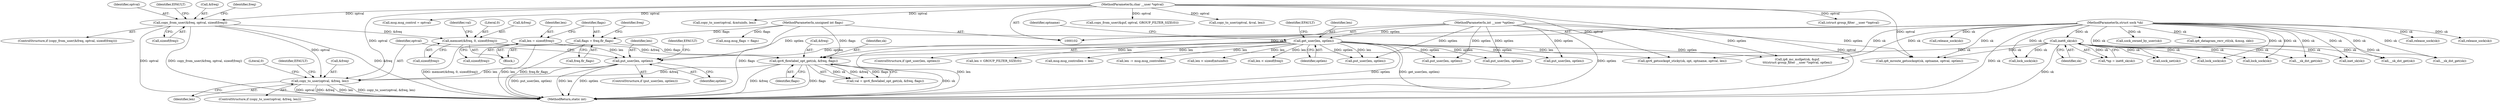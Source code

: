 digraph "0_linux_45f6fad84cc305103b28d73482b344d7f5b76f39_10@API" {
"1000944" [label="(Call,copy_to_user(optval, &freq, len))"];
"1000890" [label="(Call,copy_from_user(&freq, optval, sizeof(freq)))"];
"1000106" [label="(MethodParameterIn,char __user *optval)"];
"1000925" [label="(Call,ipv6_flowlabel_opt_get(sk, &freq, flags))"];
"1000113" [label="(Call,inet6_sk(sk))"];
"1000103" [label="(MethodParameterIn,struct sock *sk)"];
"1000917" [label="(Call,memset(&freq, 0, sizeof(freq)))"];
"1000912" [label="(Call,flags = freq.flr_flags)"];
"1000108" [label="(MethodParameterIn,unsigned int flags)"];
"1000937" [label="(Call,put_user(len, optlen))"];
"1000908" [label="(Call,len = sizeof(freq))"];
"1000127" [label="(Call,get_user(len, optlen))"];
"1000107" [label="(MethodParameterIn,int __user *optlen)"];
"1000602" [label="(Call,release_sock(sk))"];
"1000113" [label="(Call,inet6_sk(sk))"];
"1000723" [label="(Call,__sk_dst_get(sk))"];
"1000264" [label="(Call,release_sock(sk))"];
"1000927" [label="(Call,&freq)"];
"1000584" [label="(Call,lock_sock(sk))"];
"1000909" [label="(Identifier,len)"];
"1000106" [label="(MethodParameterIn,char __user *optval)"];
"1000908" [label="(Call,len = sizeof(freq))"];
"1000951" [label="(Identifier,EFAULT)"];
"1000893" [label="(Identifier,optval)"];
"1000218" [label="(Call,release_sock(sk))"];
"1000913" [label="(Identifier,flags)"];
"1000126" [label="(ControlStructure,if (get_user(len, optlen)))"];
"1001029" [label="(Call,copy_to_user(optval, &val, len))"];
"1000878" [label="(Block,)"];
"1000178" [label="(Call,len < GROUP_FILTER_SIZE(0))"];
"1000743" [label="(Call,put_user(len, optlen))"];
"1000912" [label="(Call,flags = freq.flr_flags)"];
"1000108" [label="(MethodParameterIn,unsigned int flags)"];
"1000948" [label="(Identifier,len)"];
"1000938" [label="(Identifier,len)"];
"1000477" [label="(Call,put_user(len, optlen))"];
"1000240" [label="(Call,msg.msg_controllen = len)"];
"1000471" [label="(Call,len -= msg.msg_controllen)"];
"1000923" [label="(Call,val = ipv6_flowlabel_opt_get(sk, &freq, flags))"];
"1000937" [label="(Call,put_user(len, optlen))"];
"1000945" [label="(Identifier,optval)"];
"1000917" [label="(Call,memset(&freq, 0, sizeof(freq)))"];
"1000925" [label="(Call,ipv6_flowlabel_opt_get(sk, &freq, flags))"];
"1000890" [label="(Call,copy_from_user(&freq, optval, sizeof(freq)))"];
"1000944" [label="(Call,copy_to_user(optval, &freq, len))"];
"1000214" [label="(Call,(struct group_filter __user *)optval)"];
"1000924" [label="(Identifier,val)"];
"1000946" [label="(Call,&freq)"];
"1000235" [label="(Call,msg.msg_control = optval)"];
"1000824" [label="(Call,sock_net(sk))"];
"1000750" [label="(Call,copy_to_user(optval, &mtuinfo, len))"];
"1000806" [label="(Call,__sk_dst_get(sk))"];
"1000920" [label="(Literal,0)"];
"1000943" [label="(ControlStructure,if (copy_to_user(optval, &freq, len)))"];
"1000936" [label="(ControlStructure,if (put_user(len, optlen)))"];
"1000111" [label="(Call,*np = inet6_sk(sk))"];
"1000134" [label="(Identifier,optname)"];
"1000259" [label="(Call,ip6_datagram_recv_ctl(sk, &msg, skb))"];
"1000929" [label="(Identifier,flags)"];
"1000703" [label="(Call,len < sizeof(mtuinfo))"];
"1000489" [label="(Call,__sk_dst_get(sk))"];
"1001039" [label="(MethodReturn,static int)"];
"1000894" [label="(Call,sizeof(freq))"];
"1000953" [label="(Literal,0)"];
"1000596" [label="(Call,ipv6_getsockopt_sticky(sk, opt, optname, optval, len))"];
"1000121" [label="(Call,ip6_mroute_getsockopt(sk, optname, optval, optlen))"];
"1000250" [label="(Call,lock_sock(sk))"];
"1000107" [label="(MethodParameterIn,int __user *optlen)"];
"1000882" [label="(Call,len < sizeof(freq))"];
"1000206" [label="(Call,lock_sock(sk))"];
"1000245" [label="(Call,msg.msg_flags = flags)"];
"1000910" [label="(Call,sizeof(freq))"];
"1000114" [label="(Identifier,sk)"];
"1000611" [label="(Call,put_user(len, optlen))"];
"1000103" [label="(MethodParameterIn,struct sock *sk)"];
"1000939" [label="(Identifier,optlen)"];
"1000186" [label="(Call,copy_from_user(&gsf, optval, GROUP_FILTER_SIZE(0)))"];
"1000889" [label="(ControlStructure,if (copy_from_user(&freq, optval, sizeof(freq))))"];
"1000918" [label="(Call,&freq)"];
"1000919" [label="(Identifier,freq)"];
"1001022" [label="(Call,put_user(len, optlen))"];
"1000129" [label="(Identifier,optlen)"];
"1000764" [label="(Call,inet_sk(sk))"];
"1000914" [label="(Call,freq.flr_flags)"];
"1000127" [label="(Call,get_user(len, optlen))"];
"1000898" [label="(Identifier,EFAULT)"];
"1000132" [label="(Identifier,EFAULT)"];
"1000926" [label="(Identifier,sk)"];
"1000921" [label="(Call,sizeof(freq))"];
"1000891" [label="(Call,&freq)"];
"1000942" [label="(Identifier,EFAULT)"];
"1000128" [label="(Identifier,len)"];
"1000592" [label="(Call,sock_owned_by_user(sk))"];
"1000902" [label="(Identifier,freq)"];
"1000210" [label="(Call,ip6_mc_msfget(sk, &gsf,\n\t\t\t(struct group_filter __user *)optval, optlen))"];
"1000944" -> "1000943"  [label="AST: "];
"1000944" -> "1000948"  [label="CFG: "];
"1000945" -> "1000944"  [label="AST: "];
"1000946" -> "1000944"  [label="AST: "];
"1000948" -> "1000944"  [label="AST: "];
"1000951" -> "1000944"  [label="CFG: "];
"1000953" -> "1000944"  [label="CFG: "];
"1000944" -> "1001039"  [label="DDG: &freq"];
"1000944" -> "1001039"  [label="DDG: len"];
"1000944" -> "1001039"  [label="DDG: copy_to_user(optval, &freq, len)"];
"1000944" -> "1001039"  [label="DDG: optval"];
"1000890" -> "1000944"  [label="DDG: optval"];
"1000106" -> "1000944"  [label="DDG: optval"];
"1000925" -> "1000944"  [label="DDG: &freq"];
"1000937" -> "1000944"  [label="DDG: len"];
"1000890" -> "1000889"  [label="AST: "];
"1000890" -> "1000894"  [label="CFG: "];
"1000891" -> "1000890"  [label="AST: "];
"1000893" -> "1000890"  [label="AST: "];
"1000894" -> "1000890"  [label="AST: "];
"1000898" -> "1000890"  [label="CFG: "];
"1000902" -> "1000890"  [label="CFG: "];
"1000890" -> "1001039"  [label="DDG: &freq"];
"1000890" -> "1001039"  [label="DDG: optval"];
"1000890" -> "1001039"  [label="DDG: copy_from_user(&freq, optval, sizeof(freq))"];
"1000106" -> "1000890"  [label="DDG: optval"];
"1000890" -> "1000917"  [label="DDG: &freq"];
"1000106" -> "1000102"  [label="AST: "];
"1000106" -> "1001039"  [label="DDG: optval"];
"1000106" -> "1000121"  [label="DDG: optval"];
"1000106" -> "1000186"  [label="DDG: optval"];
"1000106" -> "1000214"  [label="DDG: optval"];
"1000106" -> "1000235"  [label="DDG: optval"];
"1000106" -> "1000596"  [label="DDG: optval"];
"1000106" -> "1000750"  [label="DDG: optval"];
"1000106" -> "1001029"  [label="DDG: optval"];
"1000925" -> "1000923"  [label="AST: "];
"1000925" -> "1000929"  [label="CFG: "];
"1000926" -> "1000925"  [label="AST: "];
"1000927" -> "1000925"  [label="AST: "];
"1000929" -> "1000925"  [label="AST: "];
"1000923" -> "1000925"  [label="CFG: "];
"1000925" -> "1001039"  [label="DDG: sk"];
"1000925" -> "1001039"  [label="DDG: &freq"];
"1000925" -> "1001039"  [label="DDG: flags"];
"1000925" -> "1000923"  [label="DDG: sk"];
"1000925" -> "1000923"  [label="DDG: &freq"];
"1000925" -> "1000923"  [label="DDG: flags"];
"1000113" -> "1000925"  [label="DDG: sk"];
"1000103" -> "1000925"  [label="DDG: sk"];
"1000917" -> "1000925"  [label="DDG: &freq"];
"1000912" -> "1000925"  [label="DDG: flags"];
"1000108" -> "1000925"  [label="DDG: flags"];
"1000113" -> "1000111"  [label="AST: "];
"1000113" -> "1000114"  [label="CFG: "];
"1000114" -> "1000113"  [label="AST: "];
"1000111" -> "1000113"  [label="CFG: "];
"1000113" -> "1001039"  [label="DDG: sk"];
"1000113" -> "1000111"  [label="DDG: sk"];
"1000103" -> "1000113"  [label="DDG: sk"];
"1000113" -> "1000121"  [label="DDG: sk"];
"1000113" -> "1000206"  [label="DDG: sk"];
"1000113" -> "1000250"  [label="DDG: sk"];
"1000113" -> "1000489"  [label="DDG: sk"];
"1000113" -> "1000584"  [label="DDG: sk"];
"1000113" -> "1000723"  [label="DDG: sk"];
"1000113" -> "1000764"  [label="DDG: sk"];
"1000113" -> "1000806"  [label="DDG: sk"];
"1000113" -> "1000824"  [label="DDG: sk"];
"1000103" -> "1000102"  [label="AST: "];
"1000103" -> "1001039"  [label="DDG: sk"];
"1000103" -> "1000121"  [label="DDG: sk"];
"1000103" -> "1000206"  [label="DDG: sk"];
"1000103" -> "1000210"  [label="DDG: sk"];
"1000103" -> "1000218"  [label="DDG: sk"];
"1000103" -> "1000250"  [label="DDG: sk"];
"1000103" -> "1000259"  [label="DDG: sk"];
"1000103" -> "1000264"  [label="DDG: sk"];
"1000103" -> "1000489"  [label="DDG: sk"];
"1000103" -> "1000584"  [label="DDG: sk"];
"1000103" -> "1000592"  [label="DDG: sk"];
"1000103" -> "1000596"  [label="DDG: sk"];
"1000103" -> "1000602"  [label="DDG: sk"];
"1000103" -> "1000723"  [label="DDG: sk"];
"1000103" -> "1000764"  [label="DDG: sk"];
"1000103" -> "1000806"  [label="DDG: sk"];
"1000103" -> "1000824"  [label="DDG: sk"];
"1000917" -> "1000878"  [label="AST: "];
"1000917" -> "1000921"  [label="CFG: "];
"1000918" -> "1000917"  [label="AST: "];
"1000920" -> "1000917"  [label="AST: "];
"1000921" -> "1000917"  [label="AST: "];
"1000924" -> "1000917"  [label="CFG: "];
"1000917" -> "1001039"  [label="DDG: memset(&freq, 0, sizeof(freq))"];
"1000912" -> "1000878"  [label="AST: "];
"1000912" -> "1000914"  [label="CFG: "];
"1000913" -> "1000912"  [label="AST: "];
"1000914" -> "1000912"  [label="AST: "];
"1000919" -> "1000912"  [label="CFG: "];
"1000912" -> "1001039"  [label="DDG: freq.flr_flags"];
"1000108" -> "1000912"  [label="DDG: flags"];
"1000108" -> "1000102"  [label="AST: "];
"1000108" -> "1001039"  [label="DDG: flags"];
"1000108" -> "1000245"  [label="DDG: flags"];
"1000937" -> "1000936"  [label="AST: "];
"1000937" -> "1000939"  [label="CFG: "];
"1000938" -> "1000937"  [label="AST: "];
"1000939" -> "1000937"  [label="AST: "];
"1000942" -> "1000937"  [label="CFG: "];
"1000945" -> "1000937"  [label="CFG: "];
"1000937" -> "1001039"  [label="DDG: optlen"];
"1000937" -> "1001039"  [label="DDG: put_user(len, optlen)"];
"1000937" -> "1001039"  [label="DDG: len"];
"1000908" -> "1000937"  [label="DDG: len"];
"1000127" -> "1000937"  [label="DDG: optlen"];
"1000107" -> "1000937"  [label="DDG: optlen"];
"1000908" -> "1000878"  [label="AST: "];
"1000908" -> "1000910"  [label="CFG: "];
"1000909" -> "1000908"  [label="AST: "];
"1000910" -> "1000908"  [label="AST: "];
"1000913" -> "1000908"  [label="CFG: "];
"1000908" -> "1001039"  [label="DDG: len"];
"1000127" -> "1000126"  [label="AST: "];
"1000127" -> "1000129"  [label="CFG: "];
"1000128" -> "1000127"  [label="AST: "];
"1000129" -> "1000127"  [label="AST: "];
"1000132" -> "1000127"  [label="CFG: "];
"1000134" -> "1000127"  [label="CFG: "];
"1000127" -> "1001039"  [label="DDG: optlen"];
"1000127" -> "1001039"  [label="DDG: get_user(len, optlen)"];
"1000127" -> "1001039"  [label="DDG: len"];
"1000107" -> "1000127"  [label="DDG: optlen"];
"1000127" -> "1000178"  [label="DDG: len"];
"1000127" -> "1000210"  [label="DDG: optlen"];
"1000127" -> "1000240"  [label="DDG: len"];
"1000127" -> "1000471"  [label="DDG: len"];
"1000127" -> "1000477"  [label="DDG: optlen"];
"1000127" -> "1000596"  [label="DDG: len"];
"1000127" -> "1000611"  [label="DDG: optlen"];
"1000127" -> "1000703"  [label="DDG: len"];
"1000127" -> "1000743"  [label="DDG: optlen"];
"1000127" -> "1000882"  [label="DDG: len"];
"1000127" -> "1001022"  [label="DDG: len"];
"1000127" -> "1001022"  [label="DDG: optlen"];
"1000107" -> "1000102"  [label="AST: "];
"1000107" -> "1001039"  [label="DDG: optlen"];
"1000107" -> "1000121"  [label="DDG: optlen"];
"1000107" -> "1000210"  [label="DDG: optlen"];
"1000107" -> "1000477"  [label="DDG: optlen"];
"1000107" -> "1000611"  [label="DDG: optlen"];
"1000107" -> "1000743"  [label="DDG: optlen"];
"1000107" -> "1001022"  [label="DDG: optlen"];
}
